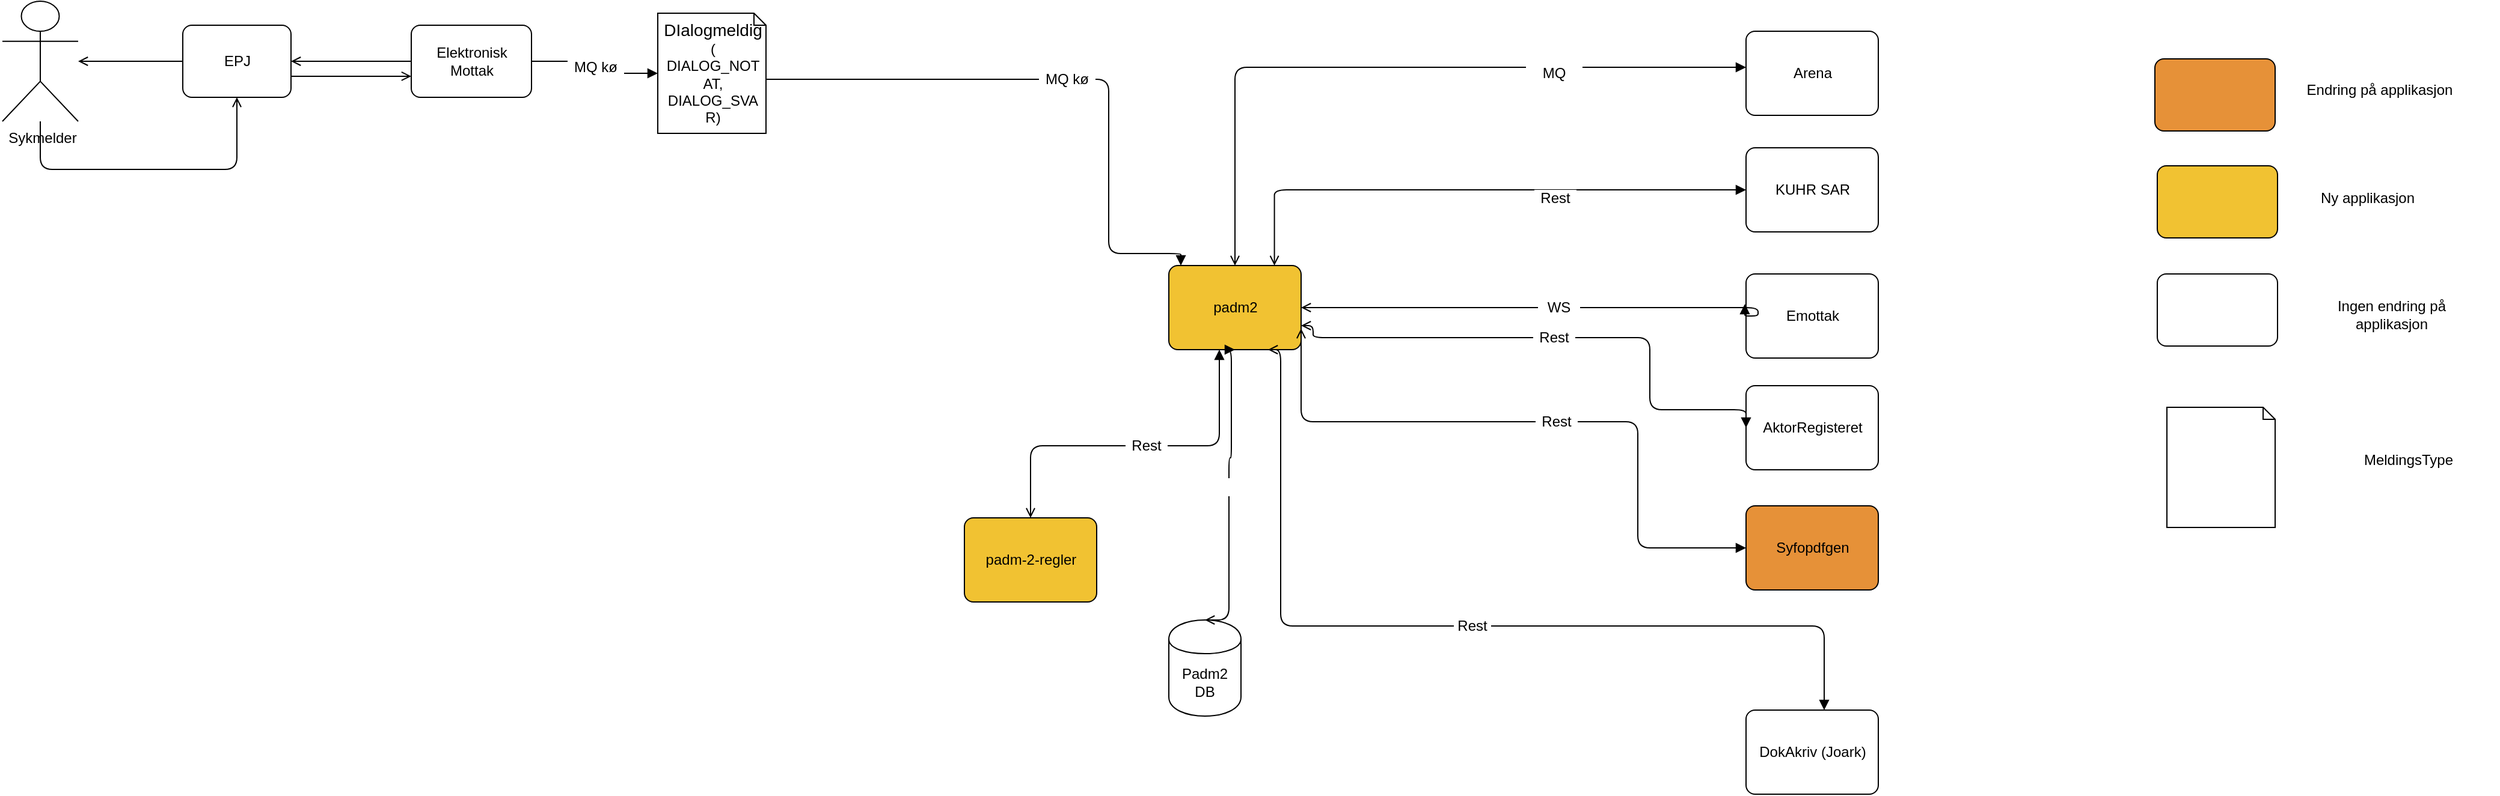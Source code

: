 <mxfile version="13.0.8" type="device"><diagram id="-zc_eIiowWSw-m-FW0LE" name="Page-1"><mxGraphModel dx="1226" dy="1051" grid="1" gridSize="10" guides="1" tooltips="1" connect="1" arrows="1" fold="1" page="1" pageScale="1" pageWidth="827" pageHeight="1169" background="#FFFFFF" math="0" shadow="0"><root><mxCell id="0"/><mxCell id="2" value="Layer 0" parent="0"/><mxCell id="3" value="&lt;div style='width: 103.333px;height:auto;word-break: break-word;'&gt;&lt;div align=&quot;center&quot;&gt;&lt;span style=&quot;text-decoration:none;font-family:Arial;font-size:12px; line-height: 0;&quot;&gt;&lt;span style=&quot;text-decoration:none; line-height: normal;&quot;&gt;Arena&lt;/span&gt;&lt;/span&gt;&lt;/div&gt;&lt;/div&gt;" style="shape=ext;rounded=1;arcSize=15;absoluteArcSize=1;shadow=0;strokeWidth=1;fillColor=#ffffff;strokeColor=#000000;opacity=100.0;html=1;nl2Br=0;verticalAlign=middle;align=center;spacingLeft=1.833;spacingRight=0;whiteSpace=wrap;gliffyId=37;" parent="2" vertex="1"><mxGeometry x="1460" y="55" width="110" height="70" as="geometry"/></mxCell><mxCell id="4" value="&lt;div style='width: 93.667px;height:auto;word-break: break-word;'&gt;&lt;div align=&quot;center&quot;&gt;&lt;span style=&quot;text-decoration:none;font-family:Arial;font-size:12px; line-height: 0;&quot;&gt;&lt;span style=&quot;text-decoration:none; line-height: normal;&quot;&gt;Elektronisk Mottak&lt;br /&gt;&lt;/span&gt;&lt;/span&gt;&lt;/div&gt;&lt;/div&gt;" style="shape=ext;rounded=1;arcSize=15;absoluteArcSize=1;shadow=0;strokeWidth=1;fillColor=#ffffff;strokeColor=#000000;opacity=100.0;html=1;nl2Br=0;verticalAlign=middle;align=center;spacingLeft=1.667;spacingRight=0;whiteSpace=wrap;gliffyId=35;" parent="2" vertex="1"><mxGeometry x="350" y="50" width="100" height="60" as="geometry"/></mxCell><mxCell id="5" value="&lt;div style='width: 103.333px;height:auto;word-break: break-word;'&gt;&lt;div align=&quot;center&quot;&gt;&lt;span style=&quot;text-decoration:none;font-family:Arial;font-size:12px; line-height: 0;&quot;&gt;&lt;span style=&quot;text-decoration:none; line-height: normal;&quot;&gt;padm&lt;/span&gt;&lt;/span&gt;&lt;span style=&quot; line-height: normal;&quot;&gt;2&lt;/span&gt;&lt;/div&gt;&lt;/div&gt;" style="shape=ext;rounded=1;arcSize=15;absoluteArcSize=1;shadow=0;strokeWidth=1;fillColor=#f1c232;strokeColor=#000000;opacity=100.0;html=1;nl2Br=0;verticalAlign=middle;align=center;spacingLeft=1.833;spacingRight=0;whiteSpace=wrap;gliffyId=33;" parent="2" vertex="1"><mxGeometry x="980" y="250" width="110" height="70" as="geometry"/></mxCell><mxCell id="8" style="shape=ext;rounded=1;arcSize=15;absoluteArcSize=1;shadow=0;strokeWidth=1;fillColor=#e69138;strokeColor=#000000;opacity=100.0;gliffyId=30;" parent="2" vertex="1"><mxGeometry x="1800" y="78" width="100" height="60" as="geometry"/></mxCell><mxCell id="9" style="shape=ext;rounded=1;arcSize=15;absoluteArcSize=1;shadow=0;strokeWidth=1;fillColor=#f1c232;strokeColor=#000000;opacity=100.0;gliffyId=29;" parent="2" vertex="1"><mxGeometry x="1802" y="167" width="100" height="60" as="geometry"/></mxCell><mxCell id="10" style="shape=ext;rounded=1;arcSize=15;absoluteArcSize=1;shadow=0;strokeWidth=1;fillColor=#FFFFFF;strokeColor=#000000;opacity=100.0;gliffyId=28;" parent="2" vertex="1"><mxGeometry x="1802" y="257" width="100" height="60" as="geometry"/></mxCell><mxCell id="11" value="&lt;div style='width: 147.0px;height:auto;word-break: break-word;'&gt;&lt;div align=&quot;center&quot;&gt;&lt;span style=&quot;font-family:Arial;font-size:12px; line-height: 0;&quot;&gt;&lt;span style=&quot; line-height: normal;&quot;&gt;Endring på applikasjon&lt;/span&gt;&lt;/span&gt;&lt;/div&gt;&lt;/div&gt;" style="text;html=1;nl2Br=0;html=1;nl2Br=0;verticalAlign=middle;align=center;spacingLeft=0.0;spacingRight=0;whiteSpace=wrap;gliffyId=27;" parent="2" vertex="1"><mxGeometry x="1912" y="97" width="150" height="14" as="geometry"/></mxCell><mxCell id="12" value="&lt;div style='width: 147.0px;height:auto;word-break: break-word;'&gt;&lt;div align=&quot;center&quot;&gt;&lt;span style=&quot;font-family:Arial;font-size:12px; line-height: 0;&quot;&gt;&lt;span style=&quot; line-height: normal;&quot;&gt;Ny applikasjon&lt;/span&gt;&lt;/span&gt;&lt;/div&gt;&lt;/div&gt;" style="text;html=1;nl2Br=0;html=1;nl2Br=0;verticalAlign=middle;align=center;spacingLeft=0.0;spacingRight=0;whiteSpace=wrap;gliffyId=26;" parent="2" vertex="1"><mxGeometry x="1902" y="187" width="150" height="14" as="geometry"/></mxCell><mxCell id="13" value="&lt;div style='width: 147.0px;height:auto;word-break: break-word;'&gt;&lt;div align=&quot;center&quot;&gt;&lt;span style=&quot;font-family:Arial;font-size:12px; line-height: 0;&quot;&gt;&lt;span style=&quot; line-height: normal;&quot;&gt;Ingen endring på applikasjon&lt;/span&gt;&lt;/span&gt;&lt;/div&gt;&lt;/div&gt;" style="text;html=1;nl2Br=0;html=1;nl2Br=0;verticalAlign=middle;align=center;spacingLeft=0.0;spacingRight=0;whiteSpace=wrap;gliffyId=25;" parent="2" vertex="1"><mxGeometry x="1922" y="277" width="150" height="28" as="geometry"/></mxCell><mxCell id="16" value="&lt;div style='width: 103.333px;height:auto;word-break: break-word;'&gt;&lt;div align=&quot;center&quot;&gt;&lt;span style=&quot;text-decoration:none;font-family:Arial;font-size:12px; line-height: 0;&quot;&gt;&lt;span style=&quot;text-decoration:none; line-height: normal;&quot;&gt;KUHR SAR&lt;/span&gt;&lt;/span&gt;&lt;/div&gt;&lt;/div&gt;" style="shape=ext;rounded=1;arcSize=15;absoluteArcSize=1;shadow=0;strokeWidth=1;fillColor=#ffffff;strokeColor=#000000;opacity=100.0;html=1;nl2Br=0;verticalAlign=middle;align=center;spacingLeft=1.833;spacingRight=0;whiteSpace=wrap;gliffyId=19;" parent="2" vertex="1"><mxGeometry x="1460" y="152" width="110" height="70" as="geometry"/></mxCell><mxCell id="17" style="shape=filledEdge;strokeWidth=1;strokeColor=#000000;fillColor=none;startArrow=open;startFill=0;startSize=6;endArrow=block;endFill=1;endSize=6;rounded=1;html=1;nl2Br=0;gliffyId=17;edgeStyle=orthogonalEdgeStyle;exitX=0.5;exitY=0;exitDx=0;exitDy=0;" parent="2" source="5" target="3" edge="1"><mxGeometry width="100" height="100" relative="1" as="geometry"><Array as="points"><mxPoint x="1035" y="85"/></Array><mxPoint x="1300" y="85" as="sourcePoint"/></mxGeometry></mxCell><mxCell id="18" value="&lt;div style=&quot;width: 47.0px ; height: auto ; word-break: break-word&quot;&gt;&lt;div align=&quot;center&quot;&gt;&lt;span style=&quot;font-family: &amp;#34;arial&amp;#34; ; font-size: 12px ; line-height: normal&quot;&gt;MQ&lt;/span&gt;&lt;/div&gt;&lt;/div&gt;" style="text;html=1;nl2Br=0;labelBackgroundColor=#FFFFFF;html=1;nl2Br=0;verticalAlign=middle;align=center;spacingLeft=0.0;spacingRight=0;gliffyId=18;" parent="17" vertex="1"><mxGeometry relative="1" as="geometry"><mxPoint x="135" y="5" as="offset"/></mxGeometry></mxCell><mxCell id="20" value="&lt;div style='width: 67.688px;height:auto;word-break: break-word;'&gt;&lt;div align=&quot;center&quot;&gt;&lt;span style=&quot;text-decoration:none;font-family:Arial;font-size:12px; line-height: 0;&quot;&gt;&lt;span style=&quot;text-decoration:none; line-height: normal;&quot;&gt;Sykmelder&lt;/span&gt;&lt;/span&gt;&lt;/div&gt;&lt;/div&gt;" style="shape=umlActor;verticalLabelPosition=bottom;verticalAlign=top;shadow=0;strokeWidth=1;fillColor=#FFFFFF;strokeColor=#000000;opacity=100.0;html=1;nl2Br=0;verticalLabelPosition=bottom;verticalAlign=top;align=center;spacingLeft=2.0;spacingRight=0;gliffyId=11;" parent="2" vertex="1"><mxGeometry x="10" y="30" width="63" height="100" as="geometry"/></mxCell><mxCell id="21" value="&lt;div style='width: 84.0px;height:auto;word-break: break-word;'&gt;&lt;div align=&quot;center&quot;&gt;&lt;span style=&quot;text-decoration:none;font-family:Arial;font-size:12px; line-height: 0;&quot;&gt;&lt;span style=&quot;text-decoration:none; line-height: normal;&quot;&gt;EPJ&lt;/span&gt;&lt;/span&gt;&lt;/div&gt;&lt;/div&gt;" style="shape=ext;rounded=1;arcSize=15;absoluteArcSize=1;shadow=0;strokeWidth=1;fillColor=#ffffff;strokeColor=#000000;opacity=100.0;html=1;nl2Br=0;verticalAlign=middle;align=center;spacingLeft=1.5;spacingRight=0;whiteSpace=wrap;gliffyId=9;" parent="2" vertex="1"><mxGeometry x="160" y="50" width="90" height="60" as="geometry"/></mxCell><mxCell id="22" style="shape=filledEdge;strokeWidth=1;strokeColor=#000000;fillColor=none;startArrow=open;startFill=0;startSize=6;endArrow=none;endFill=0;endSize=6;rounded=1;gliffyId=8;exitX=1.0;exitY=0.5;exitPerimeter=0;entryX=0.0;entryY=0.5;entryPerimeter=0;edgeStyle=orthogonalEdgeStyle;" parent="2" source="20" target="21" edge="1"><mxGeometry width="100" height="100" relative="1" as="geometry"><Array as="points"><mxPoint x="73" y="80"/><mxPoint x="102" y="80"/><mxPoint x="131" y="80"/><mxPoint x="160" y="80"/></Array></mxGeometry></mxCell><mxCell id="23" style="shape=filledEdge;strokeWidth=1;strokeColor=#000000;fillColor=none;startArrow=open;startFill=0;startSize=6;endArrow=none;endFill=0;endSize=6;rounded=1;gliffyId=7;edgeStyle=orthogonalEdgeStyle;" parent="2" source="21" target="4" edge="1"><mxGeometry width="100" height="100" relative="1" as="geometry"><Array as="points"><mxPoint x="250" y="80"/><mxPoint x="283.333" y="80"/><mxPoint x="316.667" y="80"/><mxPoint x="350" y="80"/></Array></mxGeometry></mxCell><mxCell id="24" style="shape=filledEdge;strokeWidth=1;strokeColor=#000000;fillColor=none;startArrow=open;startFill=0;startSize=6;endArrow=none;endFill=0;endSize=6;rounded=1;gliffyId=6;edgeStyle=orthogonalEdgeStyle;" parent="2" source="21" target="20" edge="1"><mxGeometry width="100" height="100" relative="1" as="geometry"><Array as="points"><mxPoint x="205" y="110"/><mxPoint x="205" y="170"/><mxPoint x="41.5" y="170"/><mxPoint x="41.5" y="130"/></Array></mxGeometry></mxCell><mxCell id="25" style="shape=filledEdge;strokeWidth=1;strokeColor=#000000;fillColor=none;startArrow=open;startFill=0;startSize=6;endArrow=none;endFill=0;endSize=6;rounded=1;gliffyId=5;edgeStyle=orthogonalEdgeStyle;" parent="2" source="4" target="21" edge="1"><mxGeometry width="100" height="100" relative="1" as="geometry"><Array as="points"><mxPoint x="350" y="92.426"/><mxPoint x="316.667" y="92.426"/><mxPoint x="283.333" y="92.426"/><mxPoint x="250" y="92.426"/></Array></mxGeometry></mxCell><mxCell id="26" style="shape=filledEdge;strokeWidth=1;strokeColor=#000000;fillColor=none;startArrow=open;startFill=0;startSize=6;endArrow=block;endFill=1;endSize=6;rounded=1;html=1;nl2Br=0;gliffyId=3;edgeStyle=orthogonalEdgeStyle;" parent="2" source="5" target="16" edge="1"><mxGeometry width="100" height="100" relative="1" as="geometry"><Array as="points"><mxPoint x="1067.782" y="205"/><mxPoint x="1067.782" y="187"/><mxPoint x="1460" y="187"/></Array></mxGeometry></mxCell><mxCell id="27" value="&lt;div style='width: 35.688px;height:auto;word-break: break-word;'&gt;&lt;div align=&quot;center&quot;&gt;&lt;span style=&quot;font-family:Arial;font-size:12px; line-height: normal;&quot;&gt;Rest&lt;/span&gt;&lt;/div&gt;&lt;/div&gt;" style="text;html=1;nl2Br=0;labelBackgroundColor=#FFFFFF;html=1;nl2Br=0;verticalAlign=middle;align=center;spacingLeft=0.0;spacingRight=0;gliffyId=4;" parent="26" vertex="1"><mxGeometry x="0.047" relative="1" as="geometry"><mxPoint x="57.2" y="7" as="offset"/></mxGeometry></mxCell><mxCell id="28" value="&lt;div style=&quot;width: 103.333px ; height: auto ; word-break: break-word&quot;&gt;&lt;div align=&quot;center&quot;&gt;&lt;span style=&quot;text-decoration: none ; font-family: &amp;#34;arial&amp;#34; ; font-size: 12px ; line-height: 0&quot;&gt;&lt;span style=&quot;text-decoration: none ; line-height: normal&quot;&gt;DokAkriv (Joark)&lt;/span&gt;&lt;/span&gt;&lt;/div&gt;&lt;/div&gt;" style="shape=ext;rounded=1;arcSize=15;absoluteArcSize=1;shadow=0;strokeWidth=1;fillColor=#ffffff;strokeColor=#000000;opacity=100.0;html=1;nl2Br=0;verticalAlign=middle;align=center;spacingLeft=1.833;spacingRight=0;whiteSpace=wrap;gliffyId=41;" parent="2" vertex="1"><mxGeometry x="1460" y="620" width="110" height="70" as="geometry"/></mxCell><mxCell id="29" style="shape=filledEdge;strokeWidth=1;strokeColor=#000000;fillColor=none;startArrow=open;startFill=0;startSize=6;endArrow=block;endFill=1;endSize=6;rounded=1;html=1;nl2Br=0;gliffyId=45;edgeStyle=orthogonalEdgeStyle;exitX=0.75;exitY=1;exitDx=0;exitDy=0;" parent="2" source="5" target="28" edge="1"><mxGeometry width="100" height="100" relative="1" as="geometry"><Array as="points"><mxPoint x="1073" y="320"/><mxPoint x="1073" y="550"/><mxPoint x="1525" y="550"/></Array><mxPoint x="1300" y="371.5" as="sourcePoint"/></mxGeometry></mxCell><mxCell id="30" value="&lt;div style=&quot;width: 30.344px ; height: auto ; word-break: break-word&quot;&gt;&lt;div align=&quot;center&quot;&gt;&lt;span style=&quot;font-family: &amp;#34;arial&amp;#34; ; font-size: 12px ; line-height: normal&quot;&gt;Rest&lt;/span&gt;&lt;/div&gt;&lt;/div&gt;" style="text;html=1;nl2Br=0;labelBackgroundColor=#FFFFFF;html=1;nl2Br=0;verticalAlign=middle;align=center;spacingLeft=0.0;spacingRight=0;gliffyId=46;" parent="29" vertex="1"><mxGeometry x="0.047" relative="1" as="geometry"><mxPoint as="offset"/></mxGeometry></mxCell><mxCell id="31" style="shape=filledEdge;strokeWidth=1;strokeColor=#000000;fillColor=none;startArrow=none;startFill=0;startSize=6;endArrow=block;endFill=1;endSize=6;rounded=1;html=1;nl2Br=0;gliffyId=54;edgeStyle=orthogonalEdgeStyle;exitX=0;exitY=0;exitDx=90;exitDy=55;exitPerimeter=0;" parent="2" source="35" target="5" edge="1"><mxGeometry width="100" height="100" relative="1" as="geometry"><Array as="points"><mxPoint x="930" y="95"/><mxPoint x="930" y="240"/><mxPoint x="990" y="240"/></Array><mxPoint x="870" y="90" as="sourcePoint"/></mxGeometry></mxCell><mxCell id="32" value="&lt;div style='width: 47.0px;height:auto;word-break: break-word;'&gt;&lt;div align=&quot;center&quot;&gt;&lt;span style=&quot;font-family:Arial;font-size:12px; line-height: normal;&quot;&gt;MQ kø&lt;/span&gt;&lt;/div&gt;&lt;/div&gt;" style="text;html=1;nl2Br=0;labelBackgroundColor=#FFFFFF;html=1;nl2Br=0;verticalAlign=middle;align=center;spacingLeft=0.0;spacingRight=0;gliffyId=55;" parent="31" vertex="1"><mxGeometry relative="1" as="geometry"><mxPoint as="offset"/></mxGeometry></mxCell><mxCell id="35" value="&lt;div style='width: 83.0px;height:auto;word-break: break-word;'&gt;&lt;div align=&quot;center&quot;&gt;&lt;span style=&quot;text-decoration:none;font-family:Arial;font-size:12px; line-height: 0;&quot;&gt;&lt;span style=&quot;text-decoration:none; line-height: 0;&quot;&gt;&lt;span style=&quot;font-size:14px; line-height: normal;&quot;&gt;DIalogmeldig&lt;/span&gt;(&lt;/span&gt;&lt;/span&gt;&lt;/div&gt;&lt;div align=&quot;center&quot;&gt;&lt;span style=&quot;text-decoration:none;font-family:Arial;font-size:12px; line-height: 0;&quot;&gt;&lt;span style=&quot;text-decoration:none; line-height: normal;&quot;&gt;DIALOG_NOTAT, DIALOG_SVAR)&lt;/span&gt;&lt;/span&gt;&lt;/div&gt;&lt;/div&gt;" style="shape=note;size=10;shadow=0;strokeWidth=1;fillColor=#FFFFFF;strokeColor=#000000;opacity=100.0;html=1;nl2Br=0;verticalAlign=middle;align=center;spacingLeft=8.0;spacingRight=6;whiteSpace=wrap;gliffyId=60;" parent="2" vertex="1"><mxGeometry x="555" y="40" width="90" height="100" as="geometry"/></mxCell><mxCell id="36" style="shape=filledEdge;strokeWidth=1;strokeColor=#000000;fillColor=none;startArrow=none;startFill=0;startSize=6;endArrow=block;endFill=1;endSize=6;rounded=1;html=1;nl2Br=0;gliffyId=69;edgeStyle=orthogonalEdgeStyle;" parent="2" source="4" target="35" edge="1"><mxGeometry width="100" height="100" relative="1" as="geometry"><Array as="points"><mxPoint x="450" y="80"/><mxPoint x="502.5" y="80"/><mxPoint x="502.5" y="90"/><mxPoint x="555" y="90"/></Array></mxGeometry></mxCell><mxCell id="37" value="&lt;div style='width: 47.0px;height:auto;word-break: break-word;'&gt;&lt;div align=&quot;center&quot;&gt;&lt;span style=&quot;font-family:Arial;font-size:12px; line-height: normal;&quot;&gt;MQ kø&lt;/span&gt;&lt;/div&gt;&lt;/div&gt;" style="text;html=1;nl2Br=0;labelBackgroundColor=#FFFFFF;html=1;nl2Br=0;verticalAlign=middle;align=center;spacingLeft=0.0;spacingRight=0;gliffyId=70;" parent="36" vertex="1"><mxGeometry relative="1" as="geometry"><mxPoint as="offset"/></mxGeometry></mxCell><mxCell id="38" style="shape=note;size=10;shadow=0;strokeWidth=1;fillColor=#FFFFFF;strokeColor=#000000;opacity=100.0;gliffyId=71;" parent="2" vertex="1"><mxGeometry x="1810" y="368" width="90" height="100" as="geometry"/></mxCell><mxCell id="39" value="&lt;div style='width: 147.0px;height:auto;word-break: break-word;'&gt;&lt;div align=&quot;center&quot;&gt;&lt;span style=&quot;font-family:Arial;font-size:12px; line-height: 0;&quot;&gt;&lt;span style=&quot; line-height: normal;&quot;&gt;MeldingsType&lt;/span&gt;&lt;/span&gt;&lt;/div&gt;&lt;/div&gt;" style="text;html=1;nl2Br=0;html=1;nl2Br=0;verticalAlign=middle;align=center;spacingLeft=0.0;spacingRight=0;whiteSpace=wrap;gliffyId=73;" parent="2" vertex="1"><mxGeometry x="1936" y="404.5" width="150" height="14" as="geometry"/></mxCell><mxCell id="47" value="&lt;div style='width: 103.333px;height:auto;word-break: break-word;'&gt;&lt;div align=&quot;center&quot;&gt;&lt;span style=&quot;text-decoration:none;font-family:Arial;font-size:12px; line-height: 0;&quot;&gt;&lt;span style=&quot;text-decoration:none; line-height: normal;&quot;&gt;padm-2-regler&lt;/span&gt;&lt;/span&gt;&lt;/div&gt;&lt;/div&gt;" style="shape=ext;rounded=1;arcSize=15;absoluteArcSize=1;shadow=0;strokeWidth=1;fillColor=#f1c232;strokeColor=#000000;opacity=100.0;html=1;nl2Br=0;verticalAlign=middle;align=center;spacingLeft=1.833;spacingRight=0;whiteSpace=wrap;gliffyId=90;" parent="2" vertex="1"><mxGeometry x="810" y="460" width="110" height="70" as="geometry"/></mxCell><mxCell id="53" style="shape=filledEdge;strokeWidth=1;strokeColor=#000000;fillColor=none;startArrow=open;startFill=0;startSize=6;endArrow=block;endFill=1;endSize=6;rounded=1;html=1;nl2Br=0;gliffyId=103;edgeStyle=orthogonalEdgeStyle;" parent="2" source="47" target="5" edge="1"><mxGeometry width="100" height="100" relative="1" as="geometry"><Array as="points"><mxPoint x="865" y="400"/><mxPoint x="1022" y="400"/></Array></mxGeometry></mxCell><mxCell id="54" value="&lt;div style='width: 35.688px;height:auto;word-break: break-word;'&gt;&lt;div align=&quot;center&quot;&gt;&lt;span style=&quot;font-family:Arial;font-size:12px; line-height: normal;&quot;&gt;Rest&lt;/span&gt;&lt;/div&gt;&lt;/div&gt;" style="text;html=1;nl2Br=0;labelBackgroundColor=#FFFFFF;html=1;nl2Br=0;verticalAlign=middle;align=center;spacingLeft=0.0;spacingRight=0;gliffyId=104;" parent="53" vertex="1"><mxGeometry x="0.047" relative="1" as="geometry"><mxPoint as="offset"/></mxGeometry></mxCell><mxCell id="55" value="&lt;div style='width: 103.333px;height:auto;word-break: break-word;'&gt;&lt;div align=&quot;center&quot;&gt;&lt;span style=&quot;text-decoration:none;font-family:Arial;font-size:12px; line-height: 0;&quot;&gt;&lt;span style=&quot;text-decoration:none; line-height: normal;&quot;&gt;Emottak&lt;/span&gt;&lt;/span&gt;&lt;/div&gt;&lt;/div&gt;" style="shape=ext;rounded=1;arcSize=15;absoluteArcSize=1;shadow=0;strokeWidth=1;fillColor=#ffffff;strokeColor=#000000;opacity=100.0;html=1;nl2Br=0;verticalAlign=middle;align=center;spacingLeft=1.833;spacingRight=0;whiteSpace=wrap;gliffyId=107;" parent="2" vertex="1"><mxGeometry x="1460" y="257" width="110" height="70" as="geometry"/></mxCell><mxCell id="AkyOT0Cbsa0DPI2YflYW-55" value="&lt;div style=&quot;width: 103.333px ; height: auto ; word-break: break-word&quot;&gt;&lt;div align=&quot;center&quot;&gt;&lt;span style=&quot;text-decoration: none ; font-family: &amp;#34;arial&amp;#34; ; font-size: 12px ; line-height: 0&quot;&gt;&lt;span style=&quot;text-decoration: none ; line-height: normal&quot;&gt;AktorRegisteret&lt;/span&gt;&lt;/span&gt;&lt;/div&gt;&lt;/div&gt;" style="shape=ext;rounded=1;arcSize=15;absoluteArcSize=1;shadow=0;strokeWidth=1;fillColor=#ffffff;strokeColor=#000000;opacity=100.0;html=1;nl2Br=0;verticalAlign=middle;align=center;spacingLeft=1.833;spacingRight=0;whiteSpace=wrap;gliffyId=107;" parent="2" vertex="1"><mxGeometry x="1460" y="350" width="110" height="70" as="geometry"/></mxCell><mxCell id="AkyOT0Cbsa0DPI2YflYW-56" value="&lt;div style=&quot;width: 103.333px ; height: auto ; word-break: break-word&quot;&gt;&lt;div align=&quot;center&quot;&gt;&lt;span style=&quot;text-decoration: none ; font-family: &amp;#34;arial&amp;#34; ; font-size: 12px ; line-height: 0&quot;&gt;&lt;span style=&quot;text-decoration: none ; line-height: normal&quot;&gt;Syfopdfgen&lt;/span&gt;&lt;/span&gt;&lt;/div&gt;&lt;/div&gt;" style="shape=ext;rounded=1;arcSize=15;absoluteArcSize=1;shadow=0;strokeWidth=1;fillColor=#E69138;strokeColor=#000000;opacity=100.0;html=1;nl2Br=0;verticalAlign=middle;align=center;spacingLeft=1.833;spacingRight=0;whiteSpace=wrap;gliffyId=107;" parent="2" vertex="1"><mxGeometry x="1460" y="450" width="110" height="70" as="geometry"/></mxCell><mxCell id="AkyOT0Cbsa0DPI2YflYW-57" style="shape=filledEdge;strokeWidth=1;strokeColor=#000000;fillColor=none;startArrow=open;startFill=0;startSize=6;endArrow=block;endFill=1;endSize=6;rounded=1;html=1;nl2Br=0;gliffyId=3;edgeStyle=orthogonalEdgeStyle;exitX=1;exitY=0.5;exitDx=0;exitDy=0;entryX=-0.009;entryY=0.357;entryDx=0;entryDy=0;entryPerimeter=0;" parent="2" source="5" target="55" edge="1"><mxGeometry width="100" height="100" relative="1" as="geometry"><Array as="points"><mxPoint x="1470" y="285"/><mxPoint x="1470" y="292"/><mxPoint x="1459" y="292"/></Array><mxPoint x="1077.8" y="260" as="sourcePoint"/><mxPoint x="1470" y="197" as="targetPoint"/></mxGeometry></mxCell><mxCell id="AkyOT0Cbsa0DPI2YflYW-58" value="&lt;div style=&quot;width: 35.688px ; height: auto ; word-break: break-word&quot;&gt;&lt;div align=&quot;center&quot;&gt;&lt;span style=&quot;font-family: &amp;#34;arial&amp;#34; ; font-size: 12px ; line-height: normal&quot;&gt;WS&lt;/span&gt;&lt;/div&gt;&lt;/div&gt;" style="text;html=1;nl2Br=0;labelBackgroundColor=#FFFFFF;html=1;nl2Br=0;verticalAlign=middle;align=center;spacingLeft=0.0;spacingRight=0;gliffyId=4;" parent="AkyOT0Cbsa0DPI2YflYW-57" vertex="1"><mxGeometry x="0.047" relative="1" as="geometry"><mxPoint as="offset"/></mxGeometry></mxCell><mxCell id="AkyOT0Cbsa0DPI2YflYW-59" style="shape=filledEdge;strokeWidth=1;strokeColor=#000000;fillColor=none;startArrow=open;startFill=0;startSize=6;endArrow=block;endFill=1;endSize=6;rounded=1;html=1;nl2Br=0;gliffyId=3;edgeStyle=orthogonalEdgeStyle;exitX=1;exitY=0.75;exitDx=0;exitDy=0;entryX=0;entryY=0.5;entryDx=0;entryDy=0;" parent="2" source="5" target="AkyOT0Cbsa0DPI2YflYW-56" edge="1"><mxGeometry width="100" height="100" relative="1" as="geometry"><Array as="points"><mxPoint x="1090" y="380"/><mxPoint x="1370" y="380"/><mxPoint x="1370" y="485"/></Array><mxPoint x="1100" y="295" as="sourcePoint"/><mxPoint x="1469.01" y="291.99" as="targetPoint"/></mxGeometry></mxCell><mxCell id="AkyOT0Cbsa0DPI2YflYW-60" value="&lt;div style=&quot;width: 35.688px ; height: auto ; word-break: break-word&quot;&gt;&lt;div align=&quot;center&quot;&gt;&lt;span style=&quot;font-family: &amp;#34;arial&amp;#34; ; font-size: 12px ; line-height: normal&quot;&gt;Rest&lt;/span&gt;&lt;/div&gt;&lt;/div&gt;" style="text;html=1;nl2Br=0;labelBackgroundColor=#FFFFFF;html=1;nl2Br=0;verticalAlign=middle;align=center;spacingLeft=0.0;spacingRight=0;gliffyId=4;" parent="AkyOT0Cbsa0DPI2YflYW-59" vertex="1"><mxGeometry x="0.047" relative="1" as="geometry"><mxPoint as="offset"/></mxGeometry></mxCell><mxCell id="AkyOT0Cbsa0DPI2YflYW-61" style="shape=filledEdge;strokeWidth=1;strokeColor=#000000;fillColor=none;startArrow=open;startFill=0;startSize=6;endArrow=block;endFill=1;endSize=6;rounded=1;html=1;nl2Br=0;gliffyId=3;edgeStyle=orthogonalEdgeStyle;entryX=0;entryY=0.5;entryDx=0;entryDy=0;" parent="2" target="AkyOT0Cbsa0DPI2YflYW-55" edge="1"><mxGeometry width="100" height="100" relative="1" as="geometry"><Array as="points"><mxPoint x="1100" y="300"/><mxPoint x="1100" y="310"/><mxPoint x="1380" y="310"/><mxPoint x="1380" y="370"/><mxPoint x="1460" y="370"/></Array><mxPoint x="1090" y="300" as="sourcePoint"/><mxPoint x="1470" y="495" as="targetPoint"/></mxGeometry></mxCell><mxCell id="AkyOT0Cbsa0DPI2YflYW-62" value="&lt;div style=&quot;width: 35.688px ; height: auto ; word-break: break-word&quot;&gt;&lt;div align=&quot;center&quot;&gt;&lt;span style=&quot;font-family: &amp;#34;arial&amp;#34; ; font-size: 12px ; line-height: normal&quot;&gt;Rest&lt;/span&gt;&lt;/div&gt;&lt;/div&gt;" style="text;html=1;nl2Br=0;labelBackgroundColor=#FFFFFF;html=1;nl2Br=0;verticalAlign=middle;align=center;spacingLeft=0.0;spacingRight=0;gliffyId=4;" parent="AkyOT0Cbsa0DPI2YflYW-61" vertex="1"><mxGeometry x="0.047" relative="1" as="geometry"><mxPoint x="-18" as="offset"/></mxGeometry></mxCell><mxCell id="AkyOT0Cbsa0DPI2YflYW-64" value="Padm2 DB" style="shape=cylinder;whiteSpace=wrap;html=1;boundedLbl=1;backgroundOutline=1;" parent="2" vertex="1"><mxGeometry x="980" y="545" width="60" height="80" as="geometry"/></mxCell><mxCell id="AkyOT0Cbsa0DPI2YflYW-65" style="shape=filledEdge;strokeWidth=1;strokeColor=#000000;fillColor=none;startArrow=open;startFill=0;startSize=6;endArrow=block;endFill=1;endSize=6;rounded=1;html=1;nl2Br=0;gliffyId=103;edgeStyle=orthogonalEdgeStyle;entryX=0.5;entryY=1;entryDx=0;entryDy=0;exitX=0.5;exitY=0;exitDx=0;exitDy=0;" parent="2" source="AkyOT0Cbsa0DPI2YflYW-64" target="5" edge="1"><mxGeometry width="100" height="100" relative="1" as="geometry"><Array as="points"><mxPoint x="1030" y="545"/><mxPoint x="1030" y="410"/><mxPoint x="1032" y="410"/><mxPoint x="1032" y="320"/></Array><mxPoint x="875" y="470" as="sourcePoint"/><mxPoint x="1032" y="330" as="targetPoint"/></mxGeometry></mxCell><mxCell id="AkyOT0Cbsa0DPI2YflYW-66" value="&lt;div style=&quot;width: 35.688px ; height: auto ; word-break: break-word&quot;&gt;&lt;div align=&quot;center&quot;&gt;&lt;br&gt;&lt;/div&gt;&lt;/div&gt;" style="text;html=1;nl2Br=0;labelBackgroundColor=#FFFFFF;html=1;nl2Br=0;verticalAlign=middle;align=center;spacingLeft=0.0;spacingRight=0;gliffyId=104;" parent="AkyOT0Cbsa0DPI2YflYW-65" vertex="1"><mxGeometry x="0.047" relative="1" as="geometry"><mxPoint as="offset"/></mxGeometry></mxCell></root></mxGraphModel></diagram></mxfile>